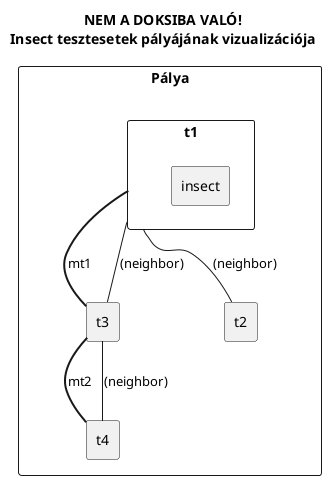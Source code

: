 @startuml ill_test_insect_moveToTecton

title NEM A DOKSIBA VALÓ!\nInsect tesztesetek pályájának vizualizációja
' ~Tamás

rectangle Pálya {
	rectangle t1 {
		rectangle insect
	}

	rectangle t2
	rectangle t3
	rectangle t4
}

t1 -- t2: (neighbor)
t1 -- t3: (neighbor)
t1 = t3: mt1

t3 -- t4: (neighbor)
t3 = t4: mt2

@enduml